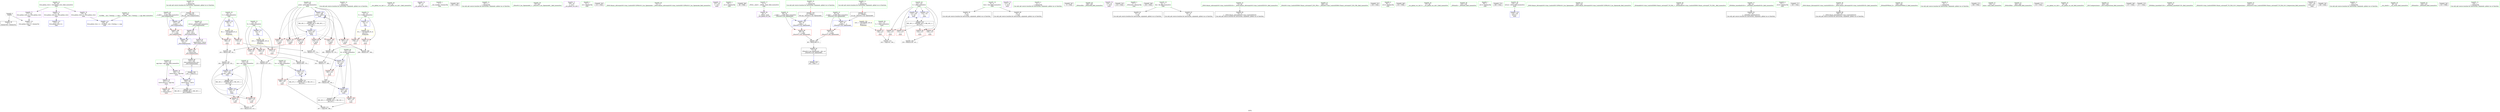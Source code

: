 digraph "SVFG" {
	label="SVFG";

	Node0x555d16225310 [shape=record,color=grey,label="{NodeID: 0\nNullPtr}"];
	Node0x555d16225310 -> Node0x555d1622f5a0[style=solid];
	Node0x555d16225310 -> Node0x555d162336f0[style=solid];
	Node0x555d1624e730 [shape=record,color=black,label="{NodeID: 263\n201 = PHI(253, )\n}"];
	Node0x555d1624e730 -> Node0x555d162340e0[style=solid];
	Node0x555d1622e4c0 [shape=record,color=red,label="{NodeID: 97\n218\<--125\n\<--ans\nmain\n}"];
	Node0x555d1622e4c0 -> Node0x555d16239d00[style=solid];
	Node0x555d1622bc30 [shape=record,color=green,label="{NodeID: 14\n141\<--1\n\<--dummyObj\nCan only get source location for instruction, argument, global var or function.}"];
	Node0x555d1622e000 [shape=record,color=blue,label="{NodeID: 111\n23\<--21\nF\<--\nGlob }"];
	Node0x555d1622e000 -> Node0x555d16243aa0[style=dashed];
	Node0x555d1622c9c0 [shape=record,color=green,label="{NodeID: 28\n61\<--62\n__cxx_global_var_init.1\<--__cxx_global_var_init.1_field_insensitive\n}"];
	Node0x555d16239880 [shape=record,color=grey,label="{NodeID: 208\n198 = Binary(197, 196, )\n}"];
	Node0x555d16239880 -> Node0x555d16234010[style=solid];
	Node0x555d16233f40 [shape=record,color=blue,label="{NodeID: 125\n125\<--194\nans\<--add12\nmain\n}"];
	Node0x555d16233f40 -> Node0x555d1622e3f0[style=dashed];
	Node0x555d16233f40 -> Node0x555d1622e4c0[style=dashed];
	Node0x555d16233f40 -> Node0x555d16233f40[style=dashed];
	Node0x555d16233f40 -> Node0x555d16241680[style=dashed];
	Node0x555d1622d6a0 [shape=record,color=green,label="{NodeID: 42\n127\<--128\nprod\<--prod_field_insensitive\nmain\n}"];
	Node0x555d1622d6a0 -> Node0x555d1622e590[style=solid];
	Node0x555d1622d6a0 -> Node0x555d1622e660[style=solid];
	Node0x555d1622d6a0 -> Node0x555d1622e730[style=solid];
	Node0x555d1622d6a0 -> Node0x555d1622e800[style=solid];
	Node0x555d1622d6a0 -> Node0x555d1622e8d0[style=solid];
	Node0x555d1622d6a0 -> Node0x555d1622e9a0[style=solid];
	Node0x555d1622d6a0 -> Node0x555d16233c00[style=solid];
	Node0x555d1622d6a0 -> Node0x555d16234010[style=solid];
	Node0x555d16242580 [shape=record,color=black,label="{NodeID: 222\nMR_24V_2 = PHI(MR_24V_5, MR_24V_1, )\npts\{132 \}\n}"];
	Node0x555d16242580 -> Node0x555d16233da0[style=dashed];
	Node0x555d1622f3d0 [shape=record,color=green,label="{NodeID: 56\n257\<--258\n__n.addr\<--__n.addr_field_insensitive\n_ZSt12setprecisioni\n}"];
	Node0x555d1622f3d0 -> Node0x555d1622dd90[style=solid];
	Node0x555d1622f3d0 -> Node0x555d16234280[style=solid];
	Node0x555d162300e0 [shape=record,color=purple,label="{NodeID: 70\n69\<--12\n\<--.str\n__cxx_global_var_init.1\n}"];
	Node0x555d16230cd0 [shape=record,color=red,label="{NodeID: 84\n179\<--23\n\<--F\nmain\n}"];
	Node0x555d16230cd0 -> Node0x555d16232160[style=solid];
	Node0x555d1622acd0 [shape=record,color=green,label="{NodeID: 1\n7\<--1\n__dso_handle\<--dummyObj\nGlob }"];
	Node0x555d1624e8a0 [shape=record,color=black,label="{NodeID: 264\n209 = PHI()\n}"];
	Node0x555d1622e590 [shape=record,color=red,label="{NodeID: 98\n170\<--127\n\<--prod\nmain\n}"];
	Node0x555d1622e590 -> Node0x555d162325e0[style=solid];
	Node0x555d1622bcc0 [shape=record,color=green,label="{NodeID: 15\n167\<--1\n\<--dummyObj\nCan only get source location for instruction, argument, global var or function.}"];
	Node0x555d1622e100 [shape=record,color=blue,label="{NodeID: 112\n25\<--21\nX\<--\nGlob }"];
	Node0x555d1622e100 -> Node0x555d16243b80[style=dashed];
	Node0x555d1622cac0 [shape=record,color=green,label="{NodeID: 29\n67\<--68\n_ZStorSt13_Ios_OpenmodeS_\<--_ZStorSt13_Ios_OpenmodeS__field_insensitive\n}"];
	Node0x555d16239a00 [shape=record,color=grey,label="{NodeID: 209\n192 = Binary(190, 191, )\n}"];
	Node0x555d16239a00 -> Node0x555d162322e0[style=solid];
	Node0x555d16234010 [shape=record,color=blue,label="{NodeID: 126\n127\<--198\nprod\<--add13\nmain\n}"];
	Node0x555d16234010 -> Node0x555d1622e590[style=dashed];
	Node0x555d16234010 -> Node0x555d1622e660[style=dashed];
	Node0x555d16234010 -> Node0x555d1622e730[style=dashed];
	Node0x555d16234010 -> Node0x555d1622e800[style=dashed];
	Node0x555d16234010 -> Node0x555d1622e8d0[style=dashed];
	Node0x555d16234010 -> Node0x555d1622e9a0[style=dashed];
	Node0x555d16234010 -> Node0x555d16234010[style=dashed];
	Node0x555d16234010 -> Node0x555d16241b80[style=dashed];
	Node0x555d1622d770 [shape=record,color=green,label="{NodeID: 43\n129\<--130\ntn\<--tn_field_insensitive\nmain\n}"];
	Node0x555d1622d770 -> Node0x555d1622ea70[style=solid];
	Node0x555d1622d770 -> Node0x555d16233cd0[style=solid];
	Node0x555d16242a80 [shape=record,color=black,label="{NodeID: 223\nMR_26V_2 = PHI(MR_26V_3, MR_26V_1, )\npts\{1340000 \}\n}"];
	Node0x555d16242a80 -> Node0x555d162340e0[style=dashed];
	Node0x555d1622f4a0 [shape=record,color=green,label="{NodeID: 57\n36\<--269\n_GLOBAL__sub_I_Yoshiap_1_1.cpp\<--_GLOBAL__sub_I_Yoshiap_1_1.cpp_field_insensitive\n}"];
	Node0x555d1622f4a0 -> Node0x555d1622e300[style=solid];
	Node0x555d162301b0 [shape=record,color=purple,label="{NodeID: 71\n100\<--18\n\<--.str.3\n__cxx_global_var_init.2\n}"];
	Node0x555d16230da0 [shape=record,color=red,label="{NodeID: 85\n196\<--23\n\<--F\nmain\n}"];
	Node0x555d16230da0 -> Node0x555d16239880[style=solid];
	Node0x555d1622ad60 [shape=record,color=green,label="{NodeID: 2\n12\<--1\n.str\<--dummyObj\nGlob }"];
	Node0x555d1624e970 [shape=record,color=black,label="{NodeID: 265\n213 = PHI()\n}"];
	Node0x555d1622e660 [shape=record,color=red,label="{NodeID: 99\n174\<--127\n\<--prod\nmain\n}"];
	Node0x555d1622e660 -> Node0x555d16232460[style=solid];
	Node0x555d1622bdc0 [shape=record,color=green,label="{NodeID: 16\n202\<--1\n\<--dummyObj\nCan only get source location for instruction, argument, global var or function.|{<s0>15}}"];
	Node0x555d1622bdc0:s0 -> Node0x555d1624d750[style=solid,color=red];
	Node0x555d1622e200 [shape=record,color=blue,label="{NodeID: 113\n275\<--35\nllvm.global_ctors_0\<--\nGlob }"];
	Node0x555d1622cbc0 [shape=record,color=green,label="{NodeID: 30\n71\<--72\n_ZNSt14basic_ofstreamIcSt11char_traitsIcEEC1EPKcSt13_Ios_Openmode\<--_ZNSt14basic_ofstreamIcSt11char_traitsIcEEC1EPKcSt13_Ios_Openmode_field_insensitive\n}"];
	Node0x555d16239b80 [shape=record,color=grey,label="{NodeID: 210\n221 = Binary(219, 220, )\n}"];
	Node0x555d16239b80 -> Node0x555d16239d00[style=solid];
	Node0x555d162340e0 [shape=record,color=blue,label="{NodeID: 127\n205\<--201\ncoerce.dive\<--call14\nmain\n}"];
	Node0x555d162340e0 -> Node0x555d1622dcc0[style=dashed];
	Node0x555d162340e0 -> Node0x555d16242a80[style=dashed];
	Node0x555d1622d840 [shape=record,color=green,label="{NodeID: 44\n131\<--132\ntf\<--tf_field_insensitive\nmain\n}"];
	Node0x555d1622d840 -> Node0x555d1622eb40[style=solid];
	Node0x555d1622d840 -> Node0x555d1622dbf0[style=solid];
	Node0x555d1622d840 -> Node0x555d16233da0[style=solid];
	Node0x555d1622d840 -> Node0x555d16233e70[style=solid];
	Node0x555d16242f80 [shape=record,color=yellow,style=double,label="{NodeID: 224\n6V_1 = ENCHI(MR_6V_0)\npts\{22 \}\nFun[main]}"];
	Node0x555d16242f80 -> Node0x555d16230b30[style=dashed];
	Node0x555d16242f80 -> Node0x555d16230c00[style=dashed];
	Node0x555d1622f5a0 [shape=record,color=black,label="{NodeID: 58\n2\<--3\ndummyVal\<--dummyVal\n}"];
	Node0x555d16230280 [shape=record,color=purple,label="{NodeID: 72\n147\<--28\n\<--.str.4\nmain\n}"];
	Node0x555d16230e70 [shape=record,color=red,label="{NodeID: 86\n169\<--25\n\<--X\nmain\n}"];
	Node0x555d16230e70 -> Node0x555d162325e0[style=solid];
	Node0x555d1622b600 [shape=record,color=green,label="{NodeID: 3\n18\<--1\n.str.3\<--dummyObj\nGlob }"];
	Node0x555d1624ea40 [shape=record,color=black,label="{NodeID: 266\n46 = PHI()\n}"];
	Node0x555d1622e730 [shape=record,color=red,label="{NodeID: 100\n178\<--127\n\<--prod\nmain\n}"];
	Node0x555d1622e730 -> Node0x555d16232160[style=solid];
	Node0x555d1622bec0 [shape=record,color=green,label="{NodeID: 17\n4\<--6\n_ZStL8__ioinit\<--_ZStL8__ioinit_field_insensitive\nGlob }"];
	Node0x555d1622bec0 -> Node0x555d16230010[style=solid];
	Node0x555d1622e300 [shape=record,color=blue,label="{NodeID: 114\n276\<--36\nllvm.global_ctors_1\<--_GLOBAL__sub_I_Yoshiap_1_1.cpp\nGlob }"];
	Node0x555d1622ccc0 [shape=record,color=green,label="{NodeID: 31\n80\<--81\n__a.addr\<--__a.addr_field_insensitive\n_ZStorSt13_Ios_OpenmodeS_\n}"];
	Node0x555d1622ccc0 -> Node0x555d162310e0[style=solid];
	Node0x555d1622ccc0 -> Node0x555d162337f0[style=solid];
	Node0x555d16239d00 [shape=record,color=grey,label="{NodeID: 211\n222 = Binary(218, 221, )\n}"];
	Node0x555d162341b0 [shape=record,color=blue,label="{NodeID: 128\n123\<--229\nt\<--inc\nmain\n}"];
	Node0x555d162341b0 -> Node0x555d16241180[style=dashed];
	Node0x555d1622d910 [shape=record,color=green,label="{NodeID: 45\n133\<--134\nagg.tmp\<--agg.tmp_field_insensitive\nmain\n}"];
	Node0x555d1622d910 -> Node0x555d162307f0[style=solid];
	Node0x555d1622d910 -> Node0x555d162308c0[style=solid];
	Node0x555d16243aa0 [shape=record,color=yellow,style=double,label="{NodeID: 225\n8V_1 = ENCHI(MR_8V_0)\npts\{24 \}\nFun[main]}"];
	Node0x555d16243aa0 -> Node0x555d16230cd0[style=dashed];
	Node0x555d16243aa0 -> Node0x555d16230da0[style=dashed];
	Node0x555d1622f6a0 [shape=record,color=black,label="{NodeID: 59\n9\<--8\n\<--fout\nCan only get source location for instruction, argument, global var or function.}"];
	Node0x555d16230350 [shape=record,color=purple,label="{NodeID: 73\n212\<--30\n\<--.str.5\nmain\n}"];
	Node0x555d16230f40 [shape=record,color=red,label="{NodeID: 87\n177\<--25\n\<--X\nmain\n}"];
	Node0x555d16230f40 -> Node0x555d16239700[style=solid];
	Node0x555d1622b690 [shape=record,color=green,label="{NodeID: 4\n21\<--1\n\<--dummyObj\nCan only get source location for instruction, argument, global var or function.}"];
	Node0x555d1624eb10 [shape=record,color=black,label="{NodeID: 267\n73 = PHI()\n}"];
	Node0x555d1622e800 [shape=record,color=red,label="{NodeID: 101\n191\<--127\n\<--prod\nmain\n}"];
	Node0x555d1622e800 -> Node0x555d16239a00[style=solid];
	Node0x555d1622bfc0 [shape=record,color=green,label="{NodeID: 18\n8\<--11\nfout\<--fout_field_insensitive\nGlob }"];
	Node0x555d1622bfc0 -> Node0x555d1622f6a0[style=solid];
	Node0x555d1622bfc0 -> Node0x555d1622f7a0[style=solid];
	Node0x555d162336f0 [shape=record,color=blue, style = dotted,label="{NodeID: 115\n277\<--3\nllvm.global_ctors_2\<--dummyVal\nGlob }"];
	Node0x555d1622cd90 [shape=record,color=green,label="{NodeID: 32\n82\<--83\n__b.addr\<--__b.addr_field_insensitive\n_ZStorSt13_Ios_OpenmodeS_\n}"];
	Node0x555d1622cd90 -> Node0x555d162311b0[style=solid];
	Node0x555d1622cd90 -> Node0x555d162338c0[style=solid];
	Node0x555d16239e80 [shape=record,color=grey,label="{NodeID: 212\n187 = cmp(185, 186, )\n}"];
	Node0x555d16234280 [shape=record,color=blue,label="{NodeID: 129\n257\<--254\n__n.addr\<--__n\n_ZSt12setprecisioni\n}"];
	Node0x555d16234280 -> Node0x555d1622dd90[style=dashed];
	Node0x555d1622d9e0 [shape=record,color=green,label="{NodeID: 46\n138\<--139\n_ZNSirsERi\<--_ZNSirsERi_field_insensitive\n}"];
	Node0x555d16243b80 [shape=record,color=yellow,style=double,label="{NodeID: 226\n10V_1 = ENCHI(MR_10V_0)\npts\{26 \}\nFun[main]}"];
	Node0x555d16243b80 -> Node0x555d16230e70[style=dashed];
	Node0x555d16243b80 -> Node0x555d16230f40[style=dashed];
	Node0x555d16243b80 -> Node0x555d16231010[style=dashed];
	Node0x555d1622f7a0 [shape=record,color=black,label="{NodeID: 60\n10\<--8\n\<--fout\nCan only get source location for instruction, argument, global var or function.}"];
	Node0x555d16230420 [shape=record,color=purple,label="{NodeID: 74\n216\<--32\n\<--.str.6\nmain\n}"];
	Node0x555d1624cfd0 [shape=record,color=black,label="{NodeID: 254\n223 = PHI()\n}"];
	Node0x555d16231010 [shape=record,color=red,label="{NodeID: 88\n219\<--25\n\<--X\nmain\n}"];
	Node0x555d16231010 -> Node0x555d16239b80[style=solid];
	Node0x555d1622b720 [shape=record,color=green,label="{NodeID: 5\n27\<--1\n_ZSt4cout\<--dummyObj\nGlob }"];
	Node0x555d1624ebe0 [shape=record,color=black,label="{NodeID: 268\n105 = PHI()\n}"];
	Node0x555d1622e8d0 [shape=record,color=red,label="{NodeID: 102\n197\<--127\n\<--prod\nmain\n}"];
	Node0x555d1622e8d0 -> Node0x555d16239880[style=solid];
	Node0x555d1622c0c0 [shape=record,color=green,label="{NodeID: 19\n14\<--17\nfin\<--fin_field_insensitive\nGlob }"];
	Node0x555d1622c0c0 -> Node0x555d1622f8a0[style=solid];
	Node0x555d1622c0c0 -> Node0x555d1622f9a0[style=solid];
	Node0x555d162337f0 [shape=record,color=blue,label="{NodeID: 116\n80\<--78\n__a.addr\<--__a\n_ZStorSt13_Ios_OpenmodeS_\n}"];
	Node0x555d162337f0 -> Node0x555d162310e0[style=dashed];
	Node0x555d1622ce60 [shape=record,color=green,label="{NodeID: 33\n75\<--94\n_ZNSt14basic_ofstreamIcSt11char_traitsIcEED1Ev\<--_ZNSt14basic_ofstreamIcSt11char_traitsIcEED1Ev_field_insensitive\n}"];
	Node0x555d1622ce60 -> Node0x555d1622fba0[style=solid];
	Node0x555d1623a000 [shape=record,color=grey,label="{NodeID: 213\n145 = cmp(143, 144, )\n}"];
	Node0x555d16234350 [shape=record,color=blue,label="{NodeID: 130\n260\<--261\n_M_n\<--\n_ZSt12setprecisioni\n}"];
	Node0x555d16234350 -> Node0x555d1622de60[style=dashed];
	Node0x555d1622dae0 [shape=record,color=green,label="{NodeID: 47\n149\<--150\n_ZStlsISt11char_traitsIcEERSt13basic_ostreamIcT_ES5_PKc\<--_ZStlsISt11char_traitsIcEERSt13basic_ostreamIcT_ES5_PKc_field_insensitive\n}"];
	Node0x555d1622f8a0 [shape=record,color=black,label="{NodeID: 61\n15\<--14\n\<--fin\nCan only get source location for instruction, argument, global var or function.}"];
	Node0x555d162304f0 [shape=record,color=purple,label="{NodeID: 75\n275\<--34\nllvm.global_ctors_0\<--llvm.global_ctors\nGlob }"];
	Node0x555d162304f0 -> Node0x555d1622e200[style=solid];
	Node0x555d15fa8500 [shape=record,color=black,label="{NodeID: 255\n226 = PHI()\n}"];
	Node0x555d162310e0 [shape=record,color=red,label="{NodeID: 89\n86\<--80\n\<--__a.addr\n_ZStorSt13_Ios_OpenmodeS_\n}"];
	Node0x555d162310e0 -> Node0x555d16239400[style=solid];
	Node0x555d1622b7b0 [shape=record,color=green,label="{NodeID: 6\n28\<--1\n.str.4\<--dummyObj\nGlob }"];
	Node0x555d1624ecb0 [shape=record,color=black,label="{NodeID: 269\n155 = PHI()\n}"];
	Node0x555d1622e9a0 [shape=record,color=red,label="{NodeID: 103\n220\<--127\n\<--prod\nmain\n}"];
	Node0x555d1622e9a0 -> Node0x555d16239b80[style=solid];
	Node0x555d1622c1c0 [shape=record,color=green,label="{NodeID: 20\n20\<--22\nC\<--C_field_insensitive\nGlob }"];
	Node0x555d1622c1c0 -> Node0x555d16230b30[style=solid];
	Node0x555d1622c1c0 -> Node0x555d16230c00[style=solid];
	Node0x555d1622c1c0 -> Node0x555d1622df30[style=solid];
	Node0x555d16232160 [shape=record,color=grey,label="{NodeID: 200\n180 = Binary(178, 179, )\n}"];
	Node0x555d16232160 -> Node0x555d16239700[style=solid];
	Node0x555d162338c0 [shape=record,color=blue,label="{NodeID: 117\n82\<--79\n__b.addr\<--__b\n_ZStorSt13_Ios_OpenmodeS_\n}"];
	Node0x555d162338c0 -> Node0x555d162311b0[style=dashed];
	Node0x555d1622cf60 [shape=record,color=green,label="{NodeID: 34\n97\<--98\n__cxx_global_var_init.2\<--__cxx_global_var_init.2_field_insensitive\n}"];
	Node0x555d1622ec00 [shape=record,color=green,label="{NodeID: 48\n153\<--154\n_ZNSolsEi\<--_ZNSolsEi_field_insensitive\n}"];
	Node0x555d16243d40 [shape=record,color=yellow,style=double,label="{NodeID: 228\n14V_1 = ENCHI(MR_14V_0)\npts\{122 \}\nFun[main]}"];
	Node0x555d16243d40 -> Node0x555d16231280[style=dashed];
	Node0x555d1622f9a0 [shape=record,color=black,label="{NodeID: 62\n16\<--14\n\<--fin\nCan only get source location for instruction, argument, global var or function.}"];
	Node0x555d162305f0 [shape=record,color=purple,label="{NodeID: 76\n276\<--34\nllvm.global_ctors_1\<--llvm.global_ctors\nGlob }"];
	Node0x555d162305f0 -> Node0x555d1622e300[style=solid];
	Node0x555d1624d490 [shape=record,color=black,label="{NodeID: 256\n78 = PHI(65, )\n0th arg _ZStorSt13_Ios_OpenmodeS_ }"];
	Node0x555d1624d490 -> Node0x555d162337f0[style=solid];
	Node0x555d162311b0 [shape=record,color=red,label="{NodeID: 90\n87\<--82\n\<--__b.addr\n_ZStorSt13_Ios_OpenmodeS_\n}"];
	Node0x555d162311b0 -> Node0x555d16239400[style=solid];
	Node0x555d1622b840 [shape=record,color=green,label="{NodeID: 7\n30\<--1\n.str.5\<--dummyObj\nGlob }"];
	Node0x555d1624edb0 [shape=record,color=black,label="{NodeID: 270\n160 = PHI()\n}"];
	Node0x555d1622ea70 [shape=record,color=red,label="{NodeID: 104\n186\<--129\n\<--tn\nmain\n}"];
	Node0x555d1622ea70 -> Node0x555d16239e80[style=solid];
	Node0x555d1622c2c0 [shape=record,color=green,label="{NodeID: 21\n23\<--24\nF\<--F_field_insensitive\nGlob }"];
	Node0x555d1622c2c0 -> Node0x555d16230cd0[style=solid];
	Node0x555d1622c2c0 -> Node0x555d16230da0[style=solid];
	Node0x555d1622c2c0 -> Node0x555d1622e000[style=solid];
	Node0x555d162322e0 [shape=record,color=grey,label="{NodeID: 201\n194 = Binary(193, 192, )\n}"];
	Node0x555d162322e0 -> Node0x555d16233f40[style=solid];
	Node0x555d16233990 [shape=record,color=blue,label="{NodeID: 118\n119\<--136\nretval\<--\nmain\n}"];
	Node0x555d1622d060 [shape=record,color=green,label="{NodeID: 35\n103\<--104\n_ZNSt14basic_ifstreamIcSt11char_traitsIcEEC1EPKcSt13_Ios_Openmode\<--_ZNSt14basic_ifstreamIcSt11char_traitsIcEEC1EPKcSt13_Ios_Openmode_field_insensitive\n}"];
	Node0x555d1622ed00 [shape=record,color=green,label="{NodeID: 49\n156\<--157\n_ZSt4endlIcSt11char_traitsIcEERSt13basic_ostreamIT_T0_ES6_\<--_ZSt4endlIcSt11char_traitsIcEERSt13basic_ostreamIT_T0_ES6__field_insensitive\n}"];
	Node0x555d1622faa0 [shape=record,color=black,label="{NodeID: 63\n47\<--48\n\<--_ZNSt8ios_base4InitD1Ev\nCan only get source location for instruction, argument, global var or function.}"];
	Node0x555d162306f0 [shape=record,color=purple,label="{NodeID: 77\n277\<--34\nllvm.global_ctors_2\<--llvm.global_ctors\nGlob }"];
	Node0x555d162306f0 -> Node0x555d162336f0[style=solid];
	Node0x555d1624d650 [shape=record,color=black,label="{NodeID: 257\n79 = PHI(66, )\n1st arg _ZStorSt13_Ios_OpenmodeS_ }"];
	Node0x555d1624d650 -> Node0x555d162338c0[style=solid];
	Node0x555d16231280 [shape=record,color=red,label="{NodeID: 91\n144\<--121\n\<--T\nmain\n}"];
	Node0x555d16231280 -> Node0x555d1623a000[style=solid];
	Node0x555d1622b8d0 [shape=record,color=green,label="{NodeID: 8\n32\<--1\n.str.6\<--dummyObj\nGlob }"];
	Node0x555d1624ef10 [shape=record,color=black,label="{NodeID: 271\n163 = PHI()\n}"];
	Node0x555d1622eb40 [shape=record,color=red,label="{NodeID: 105\n182\<--131\n\<--tf\nmain\n}"];
	Node0x555d1622eb40 -> Node0x555d16239580[style=solid];
	Node0x555d1622c3c0 [shape=record,color=green,label="{NodeID: 22\n25\<--26\nX\<--X_field_insensitive\nGlob }"];
	Node0x555d1622c3c0 -> Node0x555d16230e70[style=solid];
	Node0x555d1622c3c0 -> Node0x555d16230f40[style=solid];
	Node0x555d1622c3c0 -> Node0x555d16231010[style=solid];
	Node0x555d1622c3c0 -> Node0x555d1622e100[style=solid];
	Node0x555d16232460 [shape=record,color=grey,label="{NodeID: 202\n175 = Binary(173, 174, )\n}"];
	Node0x555d16232460 -> Node0x555d16233da0[style=solid];
	Node0x555d16233a60 [shape=record,color=blue,label="{NodeID: 119\n123\<--141\nt\<--\nmain\n}"];
	Node0x555d16233a60 -> Node0x555d16241180[style=dashed];
	Node0x555d1622d160 [shape=record,color=green,label="{NodeID: 36\n107\<--113\n_ZNSt14basic_ifstreamIcSt11char_traitsIcEED1Ev\<--_ZNSt14basic_ifstreamIcSt11char_traitsIcEED1Ev_field_insensitive\n}"];
	Node0x555d1622d160 -> Node0x555d1622fd70[style=solid];
	Node0x555d1622ee00 [shape=record,color=green,label="{NodeID: 50\n158\<--159\n_ZNSolsEPFRSoS_E\<--_ZNSolsEPFRSoS_E_field_insensitive\n}"];
	Node0x555d1622fba0 [shape=record,color=black,label="{NodeID: 64\n74\<--75\n\<--_ZNSt14basic_ofstreamIcSt11char_traitsIcEED1Ev\nCan only get source location for instruction, argument, global var or function.}"];
	Node0x555d162307f0 [shape=record,color=purple,label="{NodeID: 78\n205\<--133\ncoerce.dive\<--agg.tmp\nmain\n}"];
	Node0x555d162307f0 -> Node0x555d162340e0[style=solid];
	Node0x555d1624d750 [shape=record,color=black,label="{NodeID: 258\n254 = PHI(202, )\n0th arg _ZSt12setprecisioni }"];
	Node0x555d1624d750 -> Node0x555d16234280[style=solid];
	Node0x555d16231350 [shape=record,color=red,label="{NodeID: 92\n143\<--123\n\<--t\nmain\n}"];
	Node0x555d16231350 -> Node0x555d1623a000[style=solid];
	Node0x555d1622b960 [shape=record,color=green,label="{NodeID: 9\n35\<--1\n\<--dummyObj\nCan only get source location for instruction, argument, global var or function.}"];
	Node0x555d1624f010 [shape=record,color=black,label="{NodeID: 272\n164 = PHI()\n}"];
	Node0x555d1622dbf0 [shape=record,color=red,label="{NodeID: 106\n185\<--131\n\<--tf\nmain\n}"];
	Node0x555d1622dbf0 -> Node0x555d16239e80[style=solid];
	Node0x555d1622c4c0 [shape=record,color=green,label="{NodeID: 23\n34\<--38\nllvm.global_ctors\<--llvm.global_ctors_field_insensitive\nGlob }"];
	Node0x555d1622c4c0 -> Node0x555d162304f0[style=solid];
	Node0x555d1622c4c0 -> Node0x555d162305f0[style=solid];
	Node0x555d1622c4c0 -> Node0x555d162306f0[style=solid];
	Node0x555d162325e0 [shape=record,color=grey,label="{NodeID: 203\n171 = Binary(169, 170, )\n}"];
	Node0x555d162325e0 -> Node0x555d16233cd0[style=solid];
	Node0x555d16233b30 [shape=record,color=blue,label="{NodeID: 120\n125\<--21\nans\<--\nmain\n}"];
	Node0x555d16233b30 -> Node0x555d1622e3f0[style=dashed];
	Node0x555d16233b30 -> Node0x555d1622e4c0[style=dashed];
	Node0x555d16233b30 -> Node0x555d16233f40[style=dashed];
	Node0x555d16233b30 -> Node0x555d16241680[style=dashed];
	Node0x555d1622d260 [shape=record,color=green,label="{NodeID: 37\n116\<--117\nmain\<--main_field_insensitive\n}"];
	Node0x555d1622ef00 [shape=record,color=green,label="{NodeID: 51\n161\<--162\n_ZNSirsERd\<--_ZNSirsERd_field_insensitive\n}"];
	Node0x555d1622fca0 [shape=record,color=black,label="{NodeID: 65\n77\<--88\n_ZStorSt13_Ios_OpenmodeS__ret\<--or\n_ZStorSt13_Ios_OpenmodeS_\n|{<s0>3}}"];
	Node0x555d1622fca0:s0 -> Node0x555d1624e0a0[style=solid,color=blue];
	Node0x555d162308c0 [shape=record,color=purple,label="{NodeID: 79\n207\<--133\ncoerce.dive15\<--agg.tmp\nmain\n}"];
	Node0x555d162308c0 -> Node0x555d1622dcc0[style=solid];
	Node0x555d1624e0a0 [shape=record,color=black,label="{NodeID: 259\n64 = PHI(77, )\n}"];
	Node0x555d16231420 [shape=record,color=red,label="{NodeID: 93\n151\<--123\n\<--t\nmain\n}"];
	Node0x555d1622b9f0 [shape=record,color=green,label="{NodeID: 10\n65\<--1\n\<--dummyObj\nCan only get source location for instruction, argument, global var or function.|{<s0>3}}"];
	Node0x555d1622b9f0:s0 -> Node0x555d1624d490[style=solid,color=red];
	Node0x555d1624f0e0 [shape=record,color=black,label="{NodeID: 273\n215 = PHI()\n}"];
	Node0x555d1622dcc0 [shape=record,color=red,label="{NodeID: 107\n208\<--207\n\<--coerce.dive15\nmain\n}"];
	Node0x555d1622c5c0 [shape=record,color=green,label="{NodeID: 24\n39\<--40\n__cxx_global_var_init\<--__cxx_global_var_init_field_insensitive\n}"];
	Node0x555d16239280 [shape=record,color=grey,label="{NodeID: 204\n229 = Binary(228, 141, )\n}"];
	Node0x555d16239280 -> Node0x555d162341b0[style=solid];
	Node0x555d16233c00 [shape=record,color=blue,label="{NodeID: 121\n127\<--167\nprod\<--\nmain\n}"];
	Node0x555d16233c00 -> Node0x555d1622e590[style=dashed];
	Node0x555d16233c00 -> Node0x555d1622e660[style=dashed];
	Node0x555d16233c00 -> Node0x555d1622e730[style=dashed];
	Node0x555d16233c00 -> Node0x555d1622e800[style=dashed];
	Node0x555d16233c00 -> Node0x555d1622e8d0[style=dashed];
	Node0x555d16233c00 -> Node0x555d1622e9a0[style=dashed];
	Node0x555d16233c00 -> Node0x555d16234010[style=dashed];
	Node0x555d16233c00 -> Node0x555d16241b80[style=dashed];
	Node0x555d1622d360 [shape=record,color=green,label="{NodeID: 38\n119\<--120\nretval\<--retval_field_insensitive\nmain\n}"];
	Node0x555d1622d360 -> Node0x555d16233990[style=solid];
	Node0x555d16241180 [shape=record,color=black,label="{NodeID: 218\nMR_16V_3 = PHI(MR_16V_4, MR_16V_2, )\npts\{124 \}\n}"];
	Node0x555d16241180 -> Node0x555d16231350[style=dashed];
	Node0x555d16241180 -> Node0x555d16231420[style=dashed];
	Node0x555d16241180 -> Node0x555d162314f0[style=dashed];
	Node0x555d16241180 -> Node0x555d162315c0[style=dashed];
	Node0x555d16241180 -> Node0x555d162341b0[style=dashed];
	Node0x555d1622f000 [shape=record,color=green,label="{NodeID: 52\n203\<--204\n_ZSt12setprecisioni\<--_ZSt12setprecisioni_field_insensitive\n}"];
	Node0x555d1622fd70 [shape=record,color=black,label="{NodeID: 66\n106\<--107\n\<--_ZNSt14basic_ifstreamIcSt11char_traitsIcEED1Ev\nCan only get source location for instruction, argument, global var or function.}"];
	Node0x555d16230990 [shape=record,color=purple,label="{NodeID: 80\n260\<--255\n_M_n\<--retval\n_ZSt12setprecisioni\n}"];
	Node0x555d16230990 -> Node0x555d16234350[style=solid];
	Node0x555d1624e2d0 [shape=record,color=black,label="{NodeID: 260\n137 = PHI()\n}"];
	Node0x555d162314f0 [shape=record,color=red,label="{NodeID: 94\n214\<--123\n\<--t\nmain\n}"];
	Node0x555d1622ba80 [shape=record,color=green,label="{NodeID: 11\n66\<--1\n\<--dummyObj\nCan only get source location for instruction, argument, global var or function.|{<s0>3}}"];
	Node0x555d1622ba80:s0 -> Node0x555d1624d650[style=solid,color=red];
	Node0x555d1624f210 [shape=record,color=black,label="{NodeID: 274\n217 = PHI()\n}"];
	Node0x555d1622dd90 [shape=record,color=red,label="{NodeID: 108\n261\<--257\n\<--__n.addr\n_ZSt12setprecisioni\n}"];
	Node0x555d1622dd90 -> Node0x555d16234350[style=solid];
	Node0x555d1622c6c0 [shape=record,color=green,label="{NodeID: 25\n43\<--44\n_ZNSt8ios_base4InitC1Ev\<--_ZNSt8ios_base4InitC1Ev_field_insensitive\n}"];
	Node0x555d16239400 [shape=record,color=grey,label="{NodeID: 205\n88 = Binary(86, 87, )\n}"];
	Node0x555d16239400 -> Node0x555d1622fca0[style=solid];
	Node0x555d16233cd0 [shape=record,color=blue,label="{NodeID: 122\n129\<--171\ntn\<--div\nmain\n}"];
	Node0x555d16233cd0 -> Node0x555d1622ea70[style=dashed];
	Node0x555d16233cd0 -> Node0x555d16233cd0[style=dashed];
	Node0x555d16233cd0 -> Node0x555d16242080[style=dashed];
	Node0x555d1622d430 [shape=record,color=green,label="{NodeID: 39\n121\<--122\nT\<--T_field_insensitive\nmain\n}"];
	Node0x555d1622d430 -> Node0x555d16231280[style=solid];
	Node0x555d16241680 [shape=record,color=black,label="{NodeID: 219\nMR_18V_2 = PHI(MR_18V_4, MR_18V_1, )\npts\{126 \}\n}"];
	Node0x555d16241680 -> Node0x555d16233b30[style=dashed];
	Node0x555d1622f100 [shape=record,color=green,label="{NodeID: 53\n210\<--211\n_ZStlsIcSt11char_traitsIcEERSt13basic_ostreamIT_T0_ES6_St13_Setprecision\<--_ZStlsIcSt11char_traitsIcEERSt13basic_ostreamIT_T0_ES6_St13_Setprecision_field_insensitive\n}"];
	Node0x555d1622fe70 [shape=record,color=black,label="{NodeID: 67\n118\<--136\nmain_ret\<--\nmain\n}"];
	Node0x555d16230a60 [shape=record,color=purple,label="{NodeID: 81\n263\<--255\ncoerce.dive\<--retval\n_ZSt12setprecisioni\n}"];
	Node0x555d16230a60 -> Node0x555d1622de60[style=solid];
	Node0x555d1624e3a0 [shape=record,color=black,label="{NodeID: 261\n148 = PHI()\n}"];
	Node0x555d162315c0 [shape=record,color=red,label="{NodeID: 95\n228\<--123\n\<--t\nmain\n}"];
	Node0x555d162315c0 -> Node0x555d16239280[style=solid];
	Node0x555d1622bb10 [shape=record,color=green,label="{NodeID: 12\n102\<--1\n\<--dummyObj\nCan only get source location for instruction, argument, global var or function.}"];
	Node0x555d1622de60 [shape=record,color=red,label="{NodeID: 109\n264\<--263\n\<--coerce.dive\n_ZSt12setprecisioni\n}"];
	Node0x555d1622de60 -> Node0x555d1622ff40[style=solid];
	Node0x555d1622c7c0 [shape=record,color=green,label="{NodeID: 26\n49\<--50\n__cxa_atexit\<--__cxa_atexit_field_insensitive\n}"];
	Node0x555d16239580 [shape=record,color=grey,label="{NodeID: 206\n183 = Binary(182, 181, )\n}"];
	Node0x555d16239580 -> Node0x555d16233e70[style=solid];
	Node0x555d16233da0 [shape=record,color=blue,label="{NodeID: 123\n131\<--175\ntf\<--div7\nmain\n}"];
	Node0x555d16233da0 -> Node0x555d1622eb40[style=dashed];
	Node0x555d16233da0 -> Node0x555d16233e70[style=dashed];
	Node0x555d1622d500 [shape=record,color=green,label="{NodeID: 40\n123\<--124\nt\<--t_field_insensitive\nmain\n}"];
	Node0x555d1622d500 -> Node0x555d16231350[style=solid];
	Node0x555d1622d500 -> Node0x555d16231420[style=solid];
	Node0x555d1622d500 -> Node0x555d162314f0[style=solid];
	Node0x555d1622d500 -> Node0x555d162315c0[style=solid];
	Node0x555d1622d500 -> Node0x555d16233a60[style=solid];
	Node0x555d1622d500 -> Node0x555d162341b0[style=solid];
	Node0x555d16241b80 [shape=record,color=black,label="{NodeID: 220\nMR_20V_2 = PHI(MR_20V_4, MR_20V_1, )\npts\{128 \}\n}"];
	Node0x555d16241b80 -> Node0x555d16233c00[style=dashed];
	Node0x555d1622f200 [shape=record,color=green,label="{NodeID: 54\n224\<--225\n_ZNSolsEd\<--_ZNSolsEd_field_insensitive\n}"];
	Node0x555d1622ff40 [shape=record,color=black,label="{NodeID: 68\n253\<--264\n_ZSt12setprecisioni_ret\<--\n_ZSt12setprecisioni\n|{<s0>15}}"];
	Node0x555d1622ff40:s0 -> Node0x555d1624e730[style=solid,color=blue];
	Node0x555d16230b30 [shape=record,color=red,label="{NodeID: 82\n173\<--20\n\<--C\nmain\n}"];
	Node0x555d16230b30 -> Node0x555d16232460[style=solid];
	Node0x555d1624e470 [shape=record,color=black,label="{NodeID: 262\n152 = PHI()\n}"];
	Node0x555d1622e3f0 [shape=record,color=red,label="{NodeID: 96\n193\<--125\n\<--ans\nmain\n}"];
	Node0x555d1622e3f0 -> Node0x555d162322e0[style=solid];
	Node0x555d1622bba0 [shape=record,color=green,label="{NodeID: 13\n136\<--1\n\<--dummyObj\nCan only get source location for instruction, argument, global var or function.}"];
	Node0x555d1622df30 [shape=record,color=blue,label="{NodeID: 110\n20\<--21\nC\<--\nGlob }"];
	Node0x555d1622df30 -> Node0x555d16242f80[style=dashed];
	Node0x555d1622c8c0 [shape=record,color=green,label="{NodeID: 27\n48\<--54\n_ZNSt8ios_base4InitD1Ev\<--_ZNSt8ios_base4InitD1Ev_field_insensitive\n}"];
	Node0x555d1622c8c0 -> Node0x555d1622faa0[style=solid];
	Node0x555d16239700 [shape=record,color=grey,label="{NodeID: 207\n181 = Binary(177, 180, )\n}"];
	Node0x555d16239700 -> Node0x555d16239580[style=solid];
	Node0x555d16233e70 [shape=record,color=blue,label="{NodeID: 124\n131\<--183\ntf\<--add9\nmain\n}"];
	Node0x555d16233e70 -> Node0x555d1622dbf0[style=dashed];
	Node0x555d16233e70 -> Node0x555d16233da0[style=dashed];
	Node0x555d16233e70 -> Node0x555d16242580[style=dashed];
	Node0x555d1622d5d0 [shape=record,color=green,label="{NodeID: 41\n125\<--126\nans\<--ans_field_insensitive\nmain\n}"];
	Node0x555d1622d5d0 -> Node0x555d1622e3f0[style=solid];
	Node0x555d1622d5d0 -> Node0x555d1622e4c0[style=solid];
	Node0x555d1622d5d0 -> Node0x555d16233b30[style=solid];
	Node0x555d1622d5d0 -> Node0x555d16233f40[style=solid];
	Node0x555d16242080 [shape=record,color=black,label="{NodeID: 221\nMR_22V_2 = PHI(MR_22V_4, MR_22V_1, )\npts\{130 \}\n}"];
	Node0x555d16242080 -> Node0x555d16233cd0[style=dashed];
	Node0x555d1622f300 [shape=record,color=green,label="{NodeID: 55\n255\<--256\nretval\<--retval_field_insensitive\n_ZSt12setprecisioni\n}"];
	Node0x555d1622f300 -> Node0x555d16230990[style=solid];
	Node0x555d1622f300 -> Node0x555d16230a60[style=solid];
	Node0x555d16230010 [shape=record,color=purple,label="{NodeID: 69\n45\<--4\n\<--_ZStL8__ioinit\n__cxx_global_var_init\n}"];
	Node0x555d16230c00 [shape=record,color=red,label="{NodeID: 83\n190\<--20\n\<--C\nmain\n}"];
	Node0x555d16230c00 -> Node0x555d16239a00[style=solid];
}
